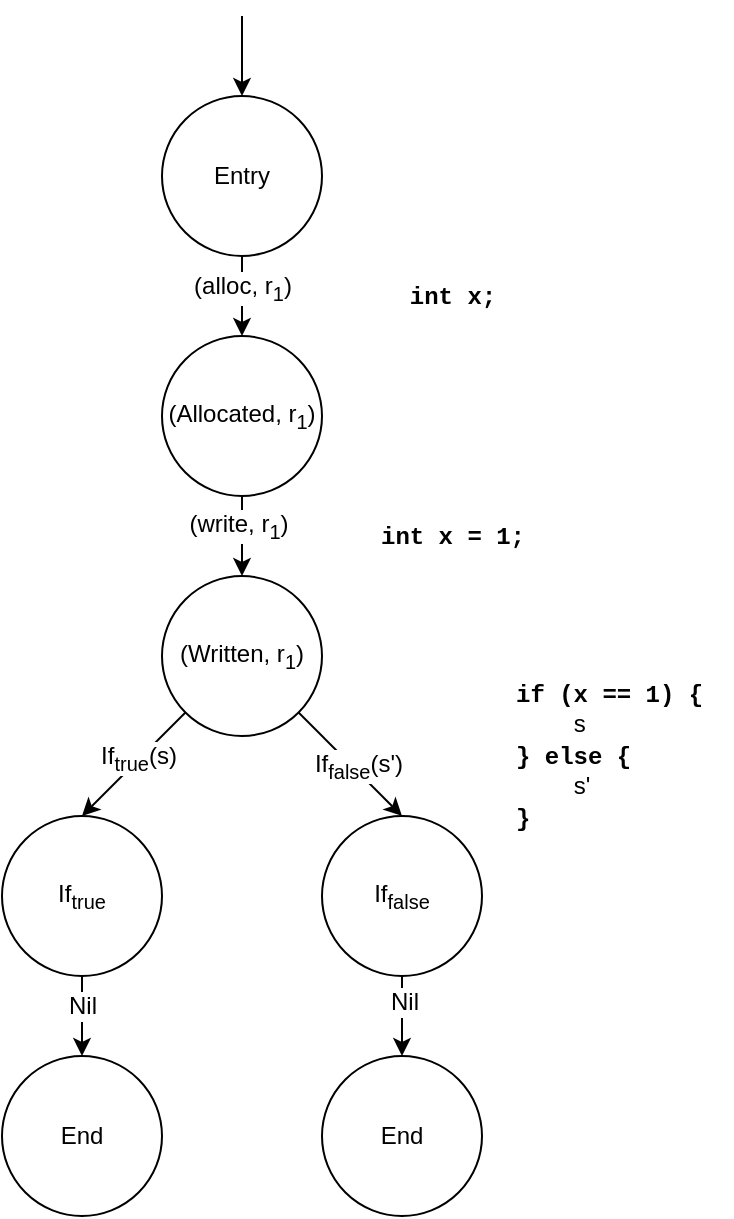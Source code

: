 <mxfile version="12.6.5" type="device"><diagram id="bZE76Elo-nLqv256qLl0" name="Page-1"><mxGraphModel dx="946" dy="640" grid="1" gridSize="10" guides="1" tooltips="1" connect="1" arrows="1" fold="1" page="1" pageScale="1" pageWidth="827" pageHeight="1169" math="0" shadow="0"><root><mxCell id="0"/><mxCell id="1" parent="0"/><mxCell id="Pvk2FdC-aQeLnYgF8jgj-1" value="Entry" style="ellipse;whiteSpace=wrap;html=1;aspect=fixed;" parent="1" vertex="1"><mxGeometry x="120" y="80" width="80" height="80" as="geometry"/></mxCell><mxCell id="Pvk2FdC-aQeLnYgF8jgj-2" value="" style="endArrow=classic;html=1;entryX=0.5;entryY=0;entryDx=0;entryDy=0;" parent="1" target="Pvk2FdC-aQeLnYgF8jgj-1" edge="1"><mxGeometry width="50" height="50" relative="1" as="geometry"><mxPoint x="160" y="40" as="sourcePoint"/><mxPoint x="170" y="180" as="targetPoint"/></mxGeometry></mxCell><mxCell id="Pvk2FdC-aQeLnYgF8jgj-3" value="" style="endArrow=classic;html=1;exitX=0.5;exitY=1;exitDx=0;exitDy=0;entryX=0.5;entryY=0;entryDx=0;entryDy=0;" parent="1" source="Pvk2FdC-aQeLnYgF8jgj-1" target="Pvk2FdC-aQeLnYgF8jgj-5" edge="1"><mxGeometry width="50" height="50" relative="1" as="geometry"><mxPoint x="120" y="230" as="sourcePoint"/><mxPoint x="160" y="200" as="targetPoint"/></mxGeometry></mxCell><mxCell id="Pvk2FdC-aQeLnYgF8jgj-4" value="(alloc, r&lt;sub&gt;1&lt;/sub&gt;)" style="text;html=1;align=center;verticalAlign=middle;resizable=0;points=[];labelBackgroundColor=#ffffff;" parent="Pvk2FdC-aQeLnYgF8jgj-3" vertex="1" connectable="0"><mxGeometry x="-0.2" relative="1" as="geometry"><mxPoint as="offset"/></mxGeometry></mxCell><mxCell id="Pvk2FdC-aQeLnYgF8jgj-10" style="edgeStyle=orthogonalEdgeStyle;rounded=0;orthogonalLoop=1;jettySize=auto;html=1;exitX=0.5;exitY=1;exitDx=0;exitDy=0;entryX=0.5;entryY=0;entryDx=0;entryDy=0;" parent="1" source="Pvk2FdC-aQeLnYgF8jgj-5" target="Pvk2FdC-aQeLnYgF8jgj-9" edge="1"><mxGeometry relative="1" as="geometry"/></mxCell><mxCell id="Pvk2FdC-aQeLnYgF8jgj-11" value="(write, r&lt;sub&gt;1&lt;/sub&gt;)" style="text;html=1;align=center;verticalAlign=middle;resizable=0;points=[];labelBackgroundColor=#ffffff;" parent="Pvk2FdC-aQeLnYgF8jgj-10" vertex="1" connectable="0"><mxGeometry x="-0.25" y="-2" relative="1" as="geometry"><mxPoint as="offset"/></mxGeometry></mxCell><mxCell id="Pvk2FdC-aQeLnYgF8jgj-5" value="(Allocated, r&lt;sub&gt;1&lt;/sub&gt;)" style="ellipse;whiteSpace=wrap;html=1;aspect=fixed;" parent="1" vertex="1"><mxGeometry x="120" y="200" width="80" height="80" as="geometry"/></mxCell><mxCell id="Pvk2FdC-aQeLnYgF8jgj-6" value="&lt;font face=&quot;Courier New&quot;&gt;int x;&lt;/font&gt;" style="text;html=1;align=center;verticalAlign=middle;resizable=0;points=[];autosize=1;fontStyle=1" parent="1" vertex="1"><mxGeometry x="235" y="170" width="60" height="20" as="geometry"/></mxCell><mxCell id="Pvk2FdC-aQeLnYgF8jgj-7" value="&lt;font face=&quot;Courier New&quot;&gt;int x = 1;&lt;/font&gt;" style="text;html=1;align=center;verticalAlign=middle;resizable=0;points=[];autosize=1;fontStyle=1" parent="1" vertex="1"><mxGeometry x="220" y="290" width="90" height="20" as="geometry"/></mxCell><mxCell id="Pvk2FdC-aQeLnYgF8jgj-15" style="rounded=0;orthogonalLoop=1;jettySize=auto;html=1;exitX=0;exitY=1;exitDx=0;exitDy=0;entryX=0.5;entryY=0;entryDx=0;entryDy=0;" parent="1" source="Pvk2FdC-aQeLnYgF8jgj-9" target="Pvk2FdC-aQeLnYgF8jgj-12" edge="1"><mxGeometry relative="1" as="geometry"/></mxCell><mxCell id="Pvk2FdC-aQeLnYgF8jgj-21" value="If&lt;sub&gt;true&lt;/sub&gt;(s)" style="text;html=1;align=center;verticalAlign=middle;resizable=0;points=[];labelBackgroundColor=#ffffff;" parent="Pvk2FdC-aQeLnYgF8jgj-15" vertex="1" connectable="0"><mxGeometry x="-0.083" y="-1" relative="1" as="geometry"><mxPoint y="-1" as="offset"/></mxGeometry></mxCell><mxCell id="Pvk2FdC-aQeLnYgF8jgj-16" style="edgeStyle=none;rounded=0;orthogonalLoop=1;jettySize=auto;html=1;exitX=1;exitY=1;exitDx=0;exitDy=0;entryX=0.5;entryY=0;entryDx=0;entryDy=0;" parent="1" source="Pvk2FdC-aQeLnYgF8jgj-9" target="Pvk2FdC-aQeLnYgF8jgj-13" edge="1"><mxGeometry relative="1" as="geometry"/></mxCell><mxCell id="Pvk2FdC-aQeLnYgF8jgj-24" value="If&lt;sub&gt;false&lt;/sub&gt;(s')" style="text;html=1;align=center;verticalAlign=middle;resizable=0;points=[];labelBackgroundColor=#ffffff;" parent="Pvk2FdC-aQeLnYgF8jgj-16" vertex="1" connectable="0"><mxGeometry x="0.111" y="1" relative="1" as="geometry"><mxPoint y="-1" as="offset"/></mxGeometry></mxCell><mxCell id="Pvk2FdC-aQeLnYgF8jgj-9" value="&lt;span style=&quot;white-space: normal&quot;&gt;(Written, r&lt;/span&gt;&lt;sub style=&quot;white-space: normal&quot;&gt;1&lt;/sub&gt;&lt;span style=&quot;white-space: normal&quot;&gt;)&lt;/span&gt;" style="ellipse;whiteSpace=wrap;html=1;aspect=fixed;" parent="1" vertex="1"><mxGeometry x="120" y="320" width="80" height="80" as="geometry"/></mxCell><mxCell id="Pvk2FdC-aQeLnYgF8jgj-20" style="edgeStyle=none;rounded=0;orthogonalLoop=1;jettySize=auto;html=1;exitX=0.5;exitY=1;exitDx=0;exitDy=0;entryX=0.5;entryY=0;entryDx=0;entryDy=0;" parent="1" source="Pvk2FdC-aQeLnYgF8jgj-12" target="Pvk2FdC-aQeLnYgF8jgj-17" edge="1"><mxGeometry relative="1" as="geometry"/></mxCell><mxCell id="Pvk2FdC-aQeLnYgF8jgj-22" value="Nil" style="text;html=1;align=center;verticalAlign=middle;resizable=0;points=[];labelBackgroundColor=#ffffff;" parent="Pvk2FdC-aQeLnYgF8jgj-20" vertex="1" connectable="0"><mxGeometry x="-0.25" relative="1" as="geometry"><mxPoint as="offset"/></mxGeometry></mxCell><mxCell id="Pvk2FdC-aQeLnYgF8jgj-12" value="If&lt;sub&gt;true&lt;/sub&gt;" style="ellipse;whiteSpace=wrap;html=1;aspect=fixed;" parent="1" vertex="1"><mxGeometry x="40" y="440" width="80" height="80" as="geometry"/></mxCell><mxCell id="Pvk2FdC-aQeLnYgF8jgj-19" style="edgeStyle=none;rounded=0;orthogonalLoop=1;jettySize=auto;html=1;exitX=0.5;exitY=1;exitDx=0;exitDy=0;entryX=0.5;entryY=0;entryDx=0;entryDy=0;" parent="1" source="Pvk2FdC-aQeLnYgF8jgj-13" target="Pvk2FdC-aQeLnYgF8jgj-18" edge="1"><mxGeometry relative="1" as="geometry"/></mxCell><mxCell id="Pvk2FdC-aQeLnYgF8jgj-23" value="Nil" style="text;html=1;align=center;verticalAlign=middle;resizable=0;points=[];labelBackgroundColor=#ffffff;" parent="Pvk2FdC-aQeLnYgF8jgj-19" vertex="1" connectable="0"><mxGeometry x="-0.35" y="1" relative="1" as="geometry"><mxPoint as="offset"/></mxGeometry></mxCell><mxCell id="Pvk2FdC-aQeLnYgF8jgj-13" value="If&lt;sub&gt;false&lt;/sub&gt;" style="ellipse;whiteSpace=wrap;html=1;aspect=fixed;" parent="1" vertex="1"><mxGeometry x="200" y="440" width="80" height="80" as="geometry"/></mxCell><mxCell id="Pvk2FdC-aQeLnYgF8jgj-14" value="&lt;font face=&quot;Courier New&quot;&gt;if (x == 1) { &lt;br&gt;&amp;nbsp; &amp;nbsp; &lt;/font&gt;&lt;span style=&quot;font-weight: normal&quot;&gt;s&lt;/span&gt;&lt;font face=&quot;Courier New&quot;&gt; &lt;br&gt;} else { &lt;br&gt;&amp;nbsp; &amp;nbsp; &lt;/font&gt;&lt;span style=&quot;font-weight: normal&quot;&gt;s'&lt;/span&gt;&lt;font face=&quot;Courier New&quot;&gt;&amp;nbsp;&lt;br&gt;}&lt;/font&gt;" style="text;html=1;align=left;verticalAlign=middle;resizable=0;points=[];autosize=1;fontStyle=1" parent="1" vertex="1"><mxGeometry x="295" y="370" width="110" height="80" as="geometry"/></mxCell><mxCell id="Pvk2FdC-aQeLnYgF8jgj-17" value="End" style="ellipse;whiteSpace=wrap;html=1;aspect=fixed;" parent="1" vertex="1"><mxGeometry x="40" y="560" width="80" height="80" as="geometry"/></mxCell><mxCell id="Pvk2FdC-aQeLnYgF8jgj-18" value="End" style="ellipse;whiteSpace=wrap;html=1;aspect=fixed;" parent="1" vertex="1"><mxGeometry x="200" y="560" width="80" height="80" as="geometry"/></mxCell></root></mxGraphModel></diagram></mxfile>